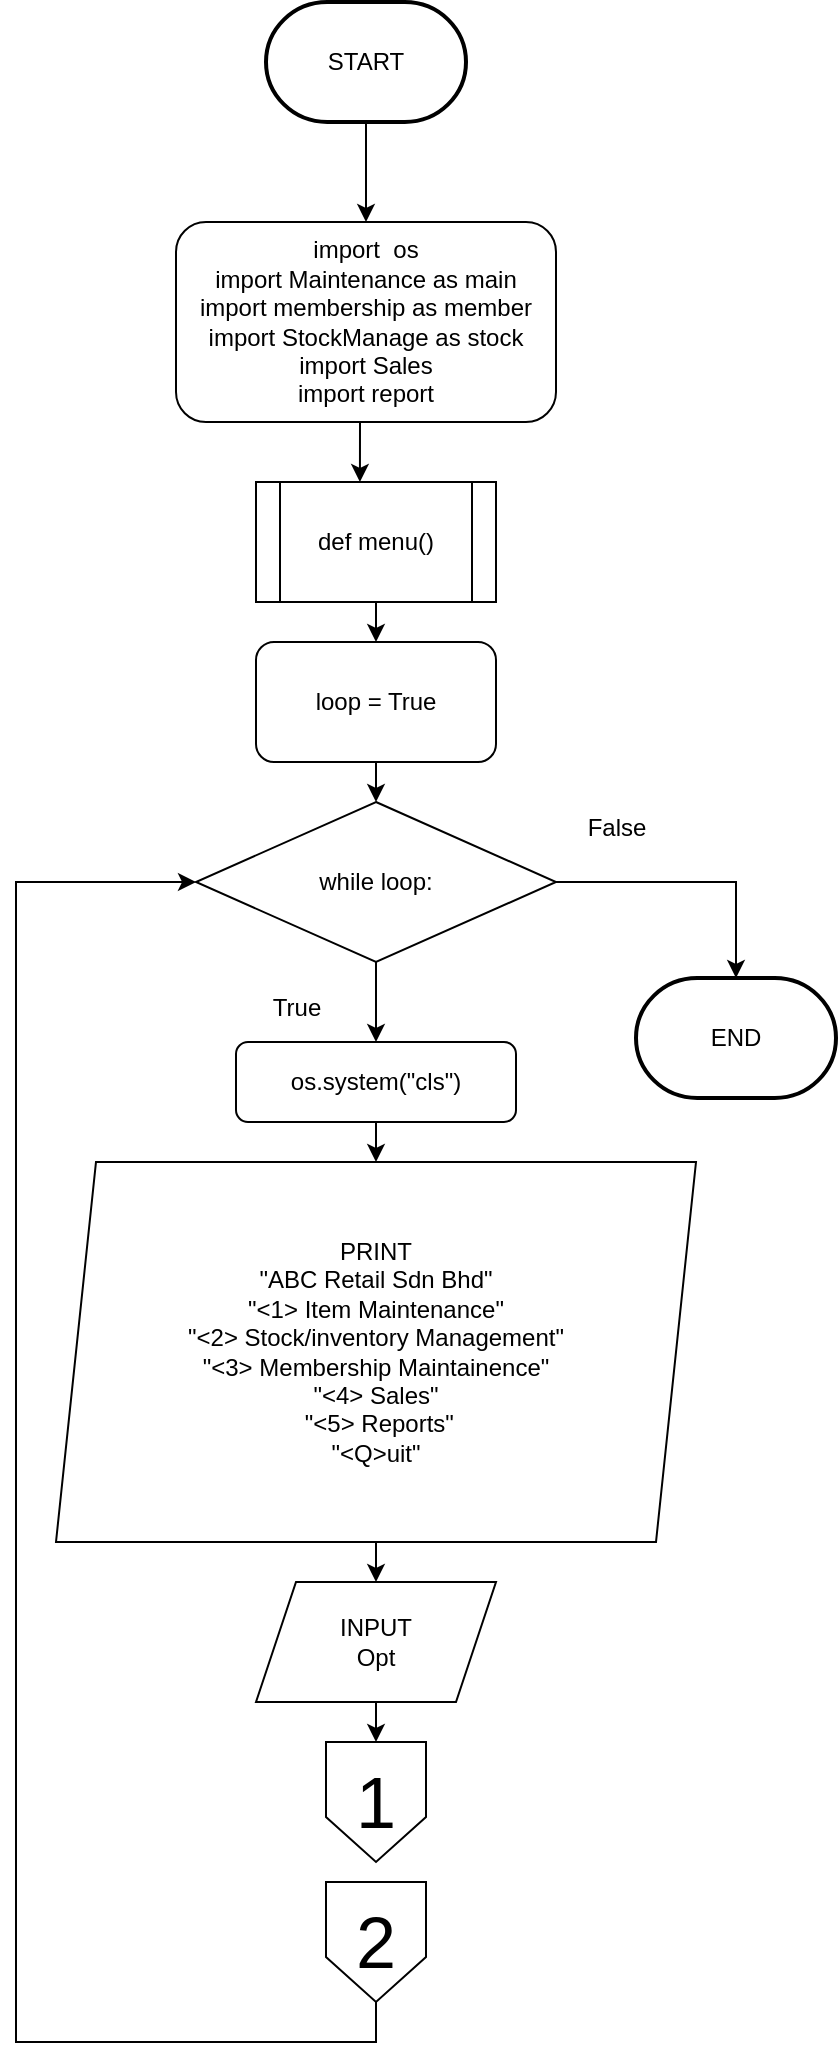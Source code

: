 <mxfile version="22.0.2" type="device" pages="2">
  <diagram name="Page-1" id="pvWYKL_-Vn22JHU6CKeb">
    <mxGraphModel dx="864" dy="516" grid="1" gridSize="10" guides="1" tooltips="1" connect="1" arrows="1" fold="1" page="1" pageScale="1" pageWidth="827" pageHeight="1169" math="0" shadow="0">
      <root>
        <mxCell id="0" />
        <mxCell id="1" parent="0" />
        <mxCell id="eLumcGsLeYAGEEUttIY6-9" style="edgeStyle=orthogonalEdgeStyle;rounded=0;orthogonalLoop=1;jettySize=auto;html=1;exitX=0.5;exitY=1;exitDx=0;exitDy=0;exitPerimeter=0;entryX=0.5;entryY=0;entryDx=0;entryDy=0;" parent="1" source="gNGJrF6s9Z1wAi_ttvu8-1" target="oYzVZRyx_BvMzg4kwmhu-1" edge="1">
          <mxGeometry relative="1" as="geometry">
            <mxPoint x="375" y="130" as="targetPoint" />
          </mxGeometry>
        </mxCell>
        <mxCell id="gNGJrF6s9Z1wAi_ttvu8-1" value="START" style="strokeWidth=2;html=1;shape=mxgraph.flowchart.terminator;whiteSpace=wrap;" parent="1" vertex="1">
          <mxGeometry x="325" y="40" width="100" height="60" as="geometry" />
        </mxCell>
        <mxCell id="eLumcGsLeYAGEEUttIY6-5" style="edgeStyle=orthogonalEdgeStyle;rounded=0;orthogonalLoop=1;jettySize=auto;html=1;exitX=0.5;exitY=1;exitDx=0;exitDy=0;entryX=0.5;entryY=0;entryDx=0;entryDy=0;" parent="1" source="eLumcGsLeYAGEEUttIY6-1" target="eLumcGsLeYAGEEUttIY6-2" edge="1">
          <mxGeometry relative="1" as="geometry" />
        </mxCell>
        <mxCell id="eLumcGsLeYAGEEUttIY6-1" value="def menu()" style="shape=process;whiteSpace=wrap;html=1;backgroundOutline=1;" parent="1" vertex="1">
          <mxGeometry x="320" y="280" width="120" height="60" as="geometry" />
        </mxCell>
        <mxCell id="mH-LQGyQvYx6r8I2opjq-2" style="edgeStyle=orthogonalEdgeStyle;rounded=0;orthogonalLoop=1;jettySize=auto;html=1;exitX=0.5;exitY=1;exitDx=0;exitDy=0;entryX=0.5;entryY=0;entryDx=0;entryDy=0;" parent="1" source="eLumcGsLeYAGEEUttIY6-2" target="mH-LQGyQvYx6r8I2opjq-1" edge="1">
          <mxGeometry relative="1" as="geometry" />
        </mxCell>
        <mxCell id="eLumcGsLeYAGEEUttIY6-2" value="loop = True" style="rounded=1;whiteSpace=wrap;html=1;" parent="1" vertex="1">
          <mxGeometry x="320" y="360" width="120" height="60" as="geometry" />
        </mxCell>
        <mxCell id="02wPXwECCIyAUw_EmtUw-2" style="edgeStyle=orthogonalEdgeStyle;rounded=0;orthogonalLoop=1;jettySize=auto;html=1;exitX=0.5;exitY=1;exitDx=0;exitDy=0;entryX=0.5;entryY=0;entryDx=0;entryDy=0;" parent="1" source="eLumcGsLeYAGEEUttIY6-7" target="eLumcGsLeYAGEEUttIY6-12" edge="1">
          <mxGeometry relative="1" as="geometry" />
        </mxCell>
        <mxCell id="eLumcGsLeYAGEEUttIY6-7" value="&lt;div style=&quot;&quot;&gt;os.system(&quot;cls&quot;)&lt;/div&gt;" style="rounded=1;whiteSpace=wrap;html=1;align=center;" parent="1" vertex="1">
          <mxGeometry x="310" y="560" width="140" height="40" as="geometry" />
        </mxCell>
        <mxCell id="eLumcGsLeYAGEEUttIY6-16" style="edgeStyle=orthogonalEdgeStyle;rounded=0;orthogonalLoop=1;jettySize=auto;html=1;exitX=0.5;exitY=1;exitDx=0;exitDy=0;entryX=0.5;entryY=0;entryDx=0;entryDy=0;" parent="1" source="eLumcGsLeYAGEEUttIY6-12" target="eLumcGsLeYAGEEUttIY6-15" edge="1">
          <mxGeometry relative="1" as="geometry" />
        </mxCell>
        <mxCell id="eLumcGsLeYAGEEUttIY6-12" value="PRINT&lt;br&gt;&lt;div&gt;&quot;ABC Retail Sdn Bhd&quot;&lt;/div&gt;&lt;div&gt;&lt;span style=&quot;background-color: initial;&quot;&gt;&quot;&amp;lt;1&amp;gt; Item Maintenance&quot;&lt;/span&gt;&lt;br&gt;&lt;/div&gt;&lt;div&gt;&quot;&amp;lt;2&amp;gt; Stock/inventory Management&quot;&lt;/div&gt;&lt;div&gt;&quot;&amp;lt;3&amp;gt; Membership Maintainence&quot;&lt;/div&gt;&lt;div&gt;&quot;&amp;lt;4&amp;gt; Sales&quot;&lt;/div&gt;&lt;div&gt;&amp;nbsp;&quot;&amp;lt;5&amp;gt; Reports&quot;&lt;/div&gt;&lt;div&gt;&quot;&amp;lt;Q&amp;gt;uit&quot;&lt;/div&gt;" style="shape=parallelogram;perimeter=parallelogramPerimeter;whiteSpace=wrap;html=1;fixedSize=1;" parent="1" vertex="1">
          <mxGeometry x="220" y="620" width="320" height="190" as="geometry" />
        </mxCell>
        <mxCell id="ppaTgGI0rBOgeJ15r75p-4" style="edgeStyle=orthogonalEdgeStyle;rounded=0;orthogonalLoop=1;jettySize=auto;html=1;exitX=0.5;exitY=1;exitDx=0;exitDy=0;entryX=0.5;entryY=0;entryDx=0;entryDy=0;" edge="1" parent="1" source="eLumcGsLeYAGEEUttIY6-15" target="ppaTgGI0rBOgeJ15r75p-1">
          <mxGeometry relative="1" as="geometry" />
        </mxCell>
        <mxCell id="eLumcGsLeYAGEEUttIY6-15" value="INPUT&lt;br&gt;Opt" style="shape=parallelogram;perimeter=parallelogramPerimeter;whiteSpace=wrap;html=1;fixedSize=1;" parent="1" vertex="1">
          <mxGeometry x="320" y="830" width="120" height="60" as="geometry" />
        </mxCell>
        <mxCell id="mH-LQGyQvYx6r8I2opjq-4" style="edgeStyle=orthogonalEdgeStyle;rounded=0;orthogonalLoop=1;jettySize=auto;html=1;exitX=0.5;exitY=1;exitDx=0;exitDy=0;" parent="1" source="mH-LQGyQvYx6r8I2opjq-1" target="eLumcGsLeYAGEEUttIY6-7" edge="1">
          <mxGeometry relative="1" as="geometry" />
        </mxCell>
        <mxCell id="qaITigZ-z0Xobd-USZ8p-2" style="edgeStyle=orthogonalEdgeStyle;rounded=0;orthogonalLoop=1;jettySize=auto;html=1;exitX=1;exitY=0.5;exitDx=0;exitDy=0;" parent="1" source="mH-LQGyQvYx6r8I2opjq-1" target="02wPXwECCIyAUw_EmtUw-1" edge="1">
          <mxGeometry relative="1" as="geometry" />
        </mxCell>
        <mxCell id="mH-LQGyQvYx6r8I2opjq-1" value="while loop:" style="rhombus;whiteSpace=wrap;html=1;" parent="1" vertex="1">
          <mxGeometry x="290" y="440" width="180" height="80" as="geometry" />
        </mxCell>
        <mxCell id="oYzVZRyx_BvMzg4kwmhu-1" value="import&amp;nbsp; os&lt;br style=&quot;border-color: var(--border-color);&quot;&gt;&lt;div style=&quot;border-color: var(--border-color);&quot;&gt;import Maintenance as main&lt;/div&gt;&lt;div style=&quot;border-color: var(--border-color);&quot;&gt;import membership as member&lt;/div&gt;&lt;div style=&quot;border-color: var(--border-color);&quot;&gt;import StockManage as stock&lt;/div&gt;&lt;div style=&quot;border-color: var(--border-color);&quot;&gt;import Sales&lt;/div&gt;&lt;div style=&quot;border-color: var(--border-color);&quot;&gt;import report&lt;/div&gt;" style="rounded=1;whiteSpace=wrap;html=1;" parent="1" vertex="1">
          <mxGeometry x="280" y="150" width="190" height="100" as="geometry" />
        </mxCell>
        <mxCell id="oYzVZRyx_BvMzg4kwmhu-2" style="edgeStyle=orthogonalEdgeStyle;rounded=0;orthogonalLoop=1;jettySize=auto;html=1;exitX=0.5;exitY=1;exitDx=0;exitDy=0;entryX=0.433;entryY=0;entryDx=0;entryDy=0;entryPerimeter=0;" parent="1" source="oYzVZRyx_BvMzg4kwmhu-1" target="eLumcGsLeYAGEEUttIY6-1" edge="1">
          <mxGeometry relative="1" as="geometry" />
        </mxCell>
        <mxCell id="oYzVZRyx_BvMzg4kwmhu-3" value="True" style="text;html=1;align=center;verticalAlign=middle;resizable=0;points=[];autosize=1;strokeColor=none;fillColor=none;" parent="1" vertex="1">
          <mxGeometry x="315" y="528" width="50" height="30" as="geometry" />
        </mxCell>
        <mxCell id="02wPXwECCIyAUw_EmtUw-1" value="END" style="strokeWidth=2;html=1;shape=mxgraph.flowchart.terminator;whiteSpace=wrap;" parent="1" vertex="1">
          <mxGeometry x="510" y="528" width="100" height="60" as="geometry" />
        </mxCell>
        <mxCell id="qaITigZ-z0Xobd-USZ8p-3" value="False" style="text;html=1;align=center;verticalAlign=middle;resizable=0;points=[];autosize=1;strokeColor=none;fillColor=none;" parent="1" vertex="1">
          <mxGeometry x="475" y="438" width="50" height="30" as="geometry" />
        </mxCell>
        <mxCell id="ppaTgGI0rBOgeJ15r75p-1" value="&lt;font style=&quot;font-size: 36px;&quot;&gt;1&lt;/font&gt;" style="shape=offPageConnector;whiteSpace=wrap;html=1;" vertex="1" parent="1">
          <mxGeometry x="355" y="910" width="50" height="60" as="geometry" />
        </mxCell>
        <mxCell id="ppaTgGI0rBOgeJ15r75p-3" style="edgeStyle=orthogonalEdgeStyle;rounded=0;orthogonalLoop=1;jettySize=auto;html=1;exitX=0.5;exitY=1;exitDx=0;exitDy=0;entryX=0;entryY=0.5;entryDx=0;entryDy=0;" edge="1" parent="1" source="ppaTgGI0rBOgeJ15r75p-2" target="mH-LQGyQvYx6r8I2opjq-1">
          <mxGeometry relative="1" as="geometry">
            <Array as="points">
              <mxPoint x="380" y="1060" />
              <mxPoint x="200" y="1060" />
              <mxPoint x="200" y="480" />
            </Array>
          </mxGeometry>
        </mxCell>
        <mxCell id="ppaTgGI0rBOgeJ15r75p-2" value="&lt;font style=&quot;font-size: 36px;&quot;&gt;2&lt;/font&gt;" style="shape=offPageConnector;whiteSpace=wrap;html=1;" vertex="1" parent="1">
          <mxGeometry x="355" y="980" width="50" height="60" as="geometry" />
        </mxCell>
      </root>
    </mxGraphModel>
  </diagram>
  <diagram id="THpB6Vwanwu9E2xA2fa-" name="Page-2">
    <mxGraphModel dx="1016" dy="1776" grid="1" gridSize="10" guides="1" tooltips="1" connect="1" arrows="1" fold="1" page="1" pageScale="1" pageWidth="827" pageHeight="1169" math="0" shadow="0">
      <root>
        <mxCell id="0" />
        <mxCell id="1" parent="0" />
        <mxCell id="lRWClCMstVf7WPKX0AIL-4" value="True" style="text;html=1;strokeColor=none;fillColor=none;align=center;verticalAlign=middle;whiteSpace=wrap;rounded=0;" parent="1" vertex="1">
          <mxGeometry x="150" y="170" width="60" height="30" as="geometry" />
        </mxCell>
        <mxCell id="WHeVGBCGnXkhvYLiNTyB-8" style="edgeStyle=orthogonalEdgeStyle;rounded=0;orthogonalLoop=1;jettySize=auto;html=1;exitX=0.5;exitY=1;exitDx=0;exitDy=0;entryX=0.5;entryY=0;entryDx=0;entryDy=0;" edge="1" parent="1" source="lRWClCMstVf7WPKX0AIL-10" target="zAQkPUMZ2etP7mfMLIDu-18">
          <mxGeometry relative="1" as="geometry" />
        </mxCell>
        <mxCell id="lRWClCMstVf7WPKX0AIL-10" value="main.ItemMain()" style="rounded=1;whiteSpace=wrap;html=1;" parent="1" vertex="1">
          <mxGeometry y="330" width="120" height="60" as="geometry" />
        </mxCell>
        <mxCell id="lRWClCMstVf7WPKX0AIL-11" value="stock.InvManag()" style="rounded=1;whiteSpace=wrap;html=1;" parent="1" vertex="1">
          <mxGeometry x="100" y="420" width="120" height="60" as="geometry" />
        </mxCell>
        <mxCell id="zAQkPUMZ2etP7mfMLIDu-12" style="edgeStyle=orthogonalEdgeStyle;rounded=0;orthogonalLoop=1;jettySize=auto;html=1;exitX=0.25;exitY=1;exitDx=0;exitDy=0;entryX=0.5;entryY=0;entryDx=0;entryDy=0;" parent="1" source="lRWClCMstVf7WPKX0AIL-13" target="zAQkPUMZ2etP7mfMLIDu-11" edge="1">
          <mxGeometry relative="1" as="geometry">
            <mxPoint x="280" y="950" as="targetPoint" />
          </mxGeometry>
        </mxCell>
        <mxCell id="lRWClCMstVf7WPKX0AIL-13" value="member.memberM()" style="rounded=1;whiteSpace=wrap;html=1;" parent="1" vertex="1">
          <mxGeometry x="205" y="550" width="120" height="60" as="geometry" />
        </mxCell>
        <mxCell id="zAQkPUMZ2etP7mfMLIDu-8" style="edgeStyle=orthogonalEdgeStyle;rounded=0;orthogonalLoop=1;jettySize=auto;html=1;exitX=0.5;exitY=1;exitDx=0;exitDy=0;entryX=0.5;entryY=0;entryDx=0;entryDy=0;" parent="1" source="lRWClCMstVf7WPKX0AIL-15" target="zAQkPUMZ2etP7mfMLIDu-6" edge="1">
          <mxGeometry relative="1" as="geometry" />
        </mxCell>
        <mxCell id="lRWClCMstVf7WPKX0AIL-15" value="Sales.sale()" style="rounded=1;whiteSpace=wrap;html=1;" parent="1" vertex="1">
          <mxGeometry x="305" y="670" width="120" height="60" as="geometry" />
        </mxCell>
        <mxCell id="zAQkPUMZ2etP7mfMLIDu-4" style="edgeStyle=orthogonalEdgeStyle;rounded=0;orthogonalLoop=1;jettySize=auto;html=1;exitX=0.5;exitY=1;exitDx=0;exitDy=0;entryX=0;entryY=0.5;entryDx=0;entryDy=0;" parent="1" source="lRWClCMstVf7WPKX0AIL-17" target="zAQkPUMZ2etP7mfMLIDu-3" edge="1">
          <mxGeometry relative="1" as="geometry" />
        </mxCell>
        <mxCell id="lRWClCMstVf7WPKX0AIL-17" value="report.report()" style="rounded=1;whiteSpace=wrap;html=1;" parent="1" vertex="1">
          <mxGeometry x="420" y="750" width="120" height="60" as="geometry" />
        </mxCell>
        <mxCell id="zAQkPUMZ2etP7mfMLIDu-5" style="edgeStyle=orthogonalEdgeStyle;rounded=0;orthogonalLoop=1;jettySize=auto;html=1;exitX=0.5;exitY=1;exitDx=0;exitDy=0;entryX=1;entryY=0.5;entryDx=0;entryDy=0;" parent="1" source="lRWClCMstVf7WPKX0AIL-18" target="zAQkPUMZ2etP7mfMLIDu-3" edge="1">
          <mxGeometry relative="1" as="geometry" />
        </mxCell>
        <mxCell id="lRWClCMstVf7WPKX0AIL-18" value="PRINT&lt;br&gt;&quot;Invalid Input&quot;" style="shape=parallelogram;perimeter=parallelogramPerimeter;whiteSpace=wrap;html=1;fixedSize=1;" parent="1" vertex="1">
          <mxGeometry x="644" y="750" width="180" height="60" as="geometry" />
        </mxCell>
        <mxCell id="UVfGVoTlfthyFdkSEK8p-11" style="edgeStyle=orthogonalEdgeStyle;rounded=0;orthogonalLoop=1;jettySize=auto;html=1;exitX=0;exitY=0.5;exitDx=0;exitDy=0;entryX=0.5;entryY=0;entryDx=0;entryDy=0;" parent="1" source="XQDPp6GBqCCkRfI6v3cZ-1" target="XQDPp6GBqCCkRfI6v3cZ-3" edge="1">
          <mxGeometry relative="1" as="geometry" />
        </mxCell>
        <mxCell id="UVfGVoTlfthyFdkSEK8p-18" style="edgeStyle=orthogonalEdgeStyle;rounded=0;orthogonalLoop=1;jettySize=auto;html=1;exitX=1;exitY=0.5;exitDx=0;exitDy=0;entryX=0.5;entryY=0;entryDx=0;entryDy=0;" parent="1" source="XQDPp6GBqCCkRfI6v3cZ-1" target="UVfGVoTlfthyFdkSEK8p-17" edge="1">
          <mxGeometry relative="1" as="geometry" />
        </mxCell>
        <mxCell id="XQDPp6GBqCCkRfI6v3cZ-1" value="if digit" style="rhombus;whiteSpace=wrap;html=1;" parent="1" vertex="1">
          <mxGeometry x="200" y="150" width="170" height="80" as="geometry" />
        </mxCell>
        <mxCell id="XQDPp6GBqCCkRfI6v3cZ-12" style="edgeStyle=orthogonalEdgeStyle;rounded=0;orthogonalLoop=1;jettySize=auto;html=1;exitX=1;exitY=0.5;exitDx=0;exitDy=0;" parent="1" source="XQDPp6GBqCCkRfI6v3cZ-3" target="XQDPp6GBqCCkRfI6v3cZ-4" edge="1">
          <mxGeometry relative="1" as="geometry" />
        </mxCell>
        <mxCell id="UVfGVoTlfthyFdkSEK8p-4" style="edgeStyle=orthogonalEdgeStyle;rounded=0;orthogonalLoop=1;jettySize=auto;html=1;exitX=0;exitY=0.5;exitDx=0;exitDy=0;entryX=0.5;entryY=0;entryDx=0;entryDy=0;" parent="1" source="XQDPp6GBqCCkRfI6v3cZ-3" target="lRWClCMstVf7WPKX0AIL-10" edge="1">
          <mxGeometry relative="1" as="geometry" />
        </mxCell>
        <mxCell id="XQDPp6GBqCCkRfI6v3cZ-3" value="if Opt == &quot;1&quot;:" style="rhombus;whiteSpace=wrap;html=1;" parent="1" vertex="1">
          <mxGeometry x="80" y="230" width="170" height="80" as="geometry" />
        </mxCell>
        <mxCell id="XQDPp6GBqCCkRfI6v3cZ-14" style="edgeStyle=orthogonalEdgeStyle;rounded=0;orthogonalLoop=1;jettySize=auto;html=1;exitX=1;exitY=0.5;exitDx=0;exitDy=0;entryX=0.5;entryY=0;entryDx=0;entryDy=0;" parent="1" source="XQDPp6GBqCCkRfI6v3cZ-4" target="XQDPp6GBqCCkRfI6v3cZ-5" edge="1">
          <mxGeometry relative="1" as="geometry" />
        </mxCell>
        <mxCell id="WHeVGBCGnXkhvYLiNTyB-2" style="edgeStyle=orthogonalEdgeStyle;rounded=0;orthogonalLoop=1;jettySize=auto;html=1;exitX=0;exitY=0.5;exitDx=0;exitDy=0;entryX=0.5;entryY=0;entryDx=0;entryDy=0;" edge="1" parent="1" source="XQDPp6GBqCCkRfI6v3cZ-4" target="lRWClCMstVf7WPKX0AIL-11">
          <mxGeometry relative="1" as="geometry" />
        </mxCell>
        <mxCell id="XQDPp6GBqCCkRfI6v3cZ-4" value="elif Opt == &quot;2&quot;:" style="rhombus;whiteSpace=wrap;html=1;" parent="1" vertex="1">
          <mxGeometry x="190" y="300" width="170" height="80" as="geometry" />
        </mxCell>
        <mxCell id="XQDPp6GBqCCkRfI6v3cZ-17" style="edgeStyle=orthogonalEdgeStyle;rounded=0;orthogonalLoop=1;jettySize=auto;html=1;exitX=1;exitY=0.5;exitDx=0;exitDy=0;" parent="1" source="XQDPp6GBqCCkRfI6v3cZ-5" target="XQDPp6GBqCCkRfI6v3cZ-6" edge="1">
          <mxGeometry relative="1" as="geometry" />
        </mxCell>
        <mxCell id="UVfGVoTlfthyFdkSEK8p-7" style="edgeStyle=orthogonalEdgeStyle;rounded=0;orthogonalLoop=1;jettySize=auto;html=1;exitX=0;exitY=0.5;exitDx=0;exitDy=0;entryX=0.5;entryY=0;entryDx=0;entryDy=0;" parent="1" source="XQDPp6GBqCCkRfI6v3cZ-5" target="lRWClCMstVf7WPKX0AIL-13" edge="1">
          <mxGeometry relative="1" as="geometry" />
        </mxCell>
        <mxCell id="XQDPp6GBqCCkRfI6v3cZ-5" value="elif Opt == &quot;3&quot;:" style="rhombus;whiteSpace=wrap;html=1;" parent="1" vertex="1">
          <mxGeometry x="299" y="440" width="170" height="80" as="geometry" />
        </mxCell>
        <mxCell id="XQDPp6GBqCCkRfI6v3cZ-19" style="edgeStyle=orthogonalEdgeStyle;rounded=0;orthogonalLoop=1;jettySize=auto;html=1;exitX=1;exitY=0.5;exitDx=0;exitDy=0;entryX=0.5;entryY=0;entryDx=0;entryDy=0;" parent="1" source="XQDPp6GBqCCkRfI6v3cZ-6" target="XQDPp6GBqCCkRfI6v3cZ-7" edge="1">
          <mxGeometry relative="1" as="geometry" />
        </mxCell>
        <mxCell id="UVfGVoTlfthyFdkSEK8p-8" style="edgeStyle=orthogonalEdgeStyle;rounded=0;orthogonalLoop=1;jettySize=auto;html=1;exitX=0;exitY=0.5;exitDx=0;exitDy=0;entryX=0.5;entryY=0;entryDx=0;entryDy=0;" parent="1" source="XQDPp6GBqCCkRfI6v3cZ-6" target="lRWClCMstVf7WPKX0AIL-15" edge="1">
          <mxGeometry relative="1" as="geometry" />
        </mxCell>
        <mxCell id="XQDPp6GBqCCkRfI6v3cZ-6" value="elif Opt == &quot;4&quot;:" style="rhombus;whiteSpace=wrap;html=1;" parent="1" vertex="1">
          <mxGeometry x="405" y="570" width="170" height="80" as="geometry" />
        </mxCell>
        <mxCell id="WHeVGBCGnXkhvYLiNTyB-4" style="edgeStyle=orthogonalEdgeStyle;rounded=0;orthogonalLoop=1;jettySize=auto;html=1;exitX=0;exitY=0.5;exitDx=0;exitDy=0;entryX=0.5;entryY=0;entryDx=0;entryDy=0;" edge="1" parent="1" source="XQDPp6GBqCCkRfI6v3cZ-7" target="lRWClCMstVf7WPKX0AIL-17">
          <mxGeometry relative="1" as="geometry" />
        </mxCell>
        <mxCell id="WHeVGBCGnXkhvYLiNTyB-5" style="edgeStyle=orthogonalEdgeStyle;rounded=0;orthogonalLoop=1;jettySize=auto;html=1;exitX=1;exitY=0.5;exitDx=0;exitDy=0;entryX=0.5;entryY=0;entryDx=0;entryDy=0;" edge="1" parent="1" source="XQDPp6GBqCCkRfI6v3cZ-7" target="lRWClCMstVf7WPKX0AIL-18">
          <mxGeometry relative="1" as="geometry" />
        </mxCell>
        <mxCell id="XQDPp6GBqCCkRfI6v3cZ-7" value="elif Opt == &quot;5&quot;:" style="rhombus;whiteSpace=wrap;html=1;" parent="1" vertex="1">
          <mxGeometry x="520" y="660" width="170" height="80" as="geometry" />
        </mxCell>
        <mxCell id="XQDPp6GBqCCkRfI6v3cZ-21" value="&lt;span style=&quot;color: rgb(0, 0, 0); font-family: Helvetica; font-size: 12px; font-style: normal; font-variant-ligatures: normal; font-variant-caps: normal; font-weight: 400; letter-spacing: normal; orphans: 2; text-indent: 0px; text-transform: none; widows: 2; word-spacing: 0px; -webkit-text-stroke-width: 0px; background-color: rgb(251, 251, 251); text-decoration-thickness: initial; text-decoration-style: initial; text-decoration-color: initial; float: none; display: inline !important;&quot;&gt;True&lt;/span&gt;" style="text;whiteSpace=wrap;html=1;align=center;" parent="1" vertex="1">
          <mxGeometry x="40" y="250" width="60" height="40" as="geometry" />
        </mxCell>
        <mxCell id="XQDPp6GBqCCkRfI6v3cZ-23" value="&lt;span style=&quot;color: rgb(0, 0, 0); font-family: Helvetica; font-size: 12px; font-style: normal; font-variant-ligatures: normal; font-variant-caps: normal; font-weight: 400; letter-spacing: normal; orphans: 2; text-align: center; text-indent: 0px; text-transform: none; widows: 2; word-spacing: 0px; -webkit-text-stroke-width: 0px; background-color: rgb(251, 251, 251); text-decoration-thickness: initial; text-decoration-style: initial; text-decoration-color: initial; float: none; display: inline !important;&quot;&gt;True&lt;/span&gt;" style="text;whiteSpace=wrap;html=1;" parent="1" vertex="1">
          <mxGeometry x="225" y="510" width="60" height="40" as="geometry" />
        </mxCell>
        <mxCell id="XQDPp6GBqCCkRfI6v3cZ-24" value="&lt;span style=&quot;color: rgb(0, 0, 0); font-family: Helvetica; font-size: 12px; font-style: normal; font-variant-ligatures: normal; font-variant-caps: normal; font-weight: 400; letter-spacing: normal; orphans: 2; text-align: center; text-indent: 0px; text-transform: none; widows: 2; word-spacing: 0px; -webkit-text-stroke-width: 0px; background-color: rgb(251, 251, 251); text-decoration-thickness: initial; text-decoration-style: initial; text-decoration-color: initial; float: none; display: inline !important;&quot;&gt;True&lt;/span&gt;" style="text;whiteSpace=wrap;html=1;" parent="1" vertex="1">
          <mxGeometry x="335" y="620" width="60" height="40" as="geometry" />
        </mxCell>
        <mxCell id="XQDPp6GBqCCkRfI6v3cZ-26" value="&lt;div style=&quot;text-align: center;&quot;&gt;&lt;span style=&quot;background-color: initial;&quot;&gt;False&lt;/span&gt;&lt;/div&gt;" style="text;whiteSpace=wrap;html=1;" parent="1" vertex="1">
          <mxGeometry x="370" y="170" width="60" height="40" as="geometry" />
        </mxCell>
        <mxCell id="XQDPp6GBqCCkRfI6v3cZ-27" value="&lt;div style=&quot;text-align: center;&quot;&gt;&lt;span style=&quot;background-color: initial;&quot;&gt;False&lt;/span&gt;&lt;/div&gt;" style="text;whiteSpace=wrap;html=1;" parent="1" vertex="1">
          <mxGeometry x="245" y="250" width="60" height="40" as="geometry" />
        </mxCell>
        <mxCell id="XQDPp6GBqCCkRfI6v3cZ-28" value="&lt;div style=&quot;text-align: center;&quot;&gt;&lt;span style=&quot;background-color: initial;&quot;&gt;False&lt;/span&gt;&lt;/div&gt;" style="text;whiteSpace=wrap;html=1;" parent="1" vertex="1">
          <mxGeometry x="345" y="370" width="60" height="40" as="geometry" />
        </mxCell>
        <mxCell id="XQDPp6GBqCCkRfI6v3cZ-29" value="&lt;div style=&quot;text-align: center;&quot;&gt;&lt;span style=&quot;background-color: initial;&quot;&gt;False&lt;/span&gt;&lt;/div&gt;" style="text;whiteSpace=wrap;html=1;" parent="1" vertex="1">
          <mxGeometry x="450" y="520" width="60" height="40" as="geometry" />
        </mxCell>
        <mxCell id="XQDPp6GBqCCkRfI6v3cZ-30" value="&lt;div style=&quot;text-align: center;&quot;&gt;&lt;span style=&quot;background-color: initial;&quot;&gt;False&lt;/span&gt;&lt;/div&gt;" style="text;whiteSpace=wrap;html=1;" parent="1" vertex="1">
          <mxGeometry x="620" y="620" width="60" height="40" as="geometry" />
        </mxCell>
        <mxCell id="XQDPp6GBqCCkRfI6v3cZ-31" value="&lt;div style=&quot;text-align: center;&quot;&gt;&lt;span style=&quot;background-color: initial;&quot;&gt;False&lt;/span&gt;&lt;/div&gt;" style="text;whiteSpace=wrap;html=1;" parent="1" vertex="1">
          <mxGeometry x="700" y="670" width="60" height="40" as="geometry" />
        </mxCell>
        <mxCell id="UVfGVoTlfthyFdkSEK8p-16" style="edgeStyle=orthogonalEdgeStyle;rounded=0;orthogonalLoop=1;jettySize=auto;html=1;exitX=0.5;exitY=1;exitDx=0;exitDy=0;entryX=0.5;entryY=0;entryDx=0;entryDy=0;" parent="1" source="UVfGVoTlfthyFdkSEK8p-12" target="XQDPp6GBqCCkRfI6v3cZ-1" edge="1">
          <mxGeometry relative="1" as="geometry" />
        </mxCell>
        <mxCell id="UVfGVoTlfthyFdkSEK8p-12" value="digit = main.isDigit(Opt)" style="rounded=1;whiteSpace=wrap;html=1;" parent="1" vertex="1">
          <mxGeometry x="225" y="70" width="120" height="60" as="geometry" />
        </mxCell>
        <mxCell id="d2vg4HKp562m2X5roHTL-3" style="edgeStyle=orthogonalEdgeStyle;rounded=0;orthogonalLoop=1;jettySize=auto;html=1;exitX=0;exitY=0.5;exitDx=0;exitDy=0;entryX=0.5;entryY=0;entryDx=0;entryDy=0;" parent="1" source="UVfGVoTlfthyFdkSEK8p-17" target="SzrBUzbX8Fu_cRYEtcBO-1" edge="1">
          <mxGeometry relative="1" as="geometry" />
        </mxCell>
        <mxCell id="d2vg4HKp562m2X5roHTL-7" style="edgeStyle=orthogonalEdgeStyle;rounded=0;orthogonalLoop=1;jettySize=auto;html=1;exitX=1;exitY=0.5;exitDx=0;exitDy=0;entryX=0.5;entryY=0;entryDx=0;entryDy=0;" parent="1" source="UVfGVoTlfthyFdkSEK8p-17" target="d2vg4HKp562m2X5roHTL-6" edge="1">
          <mxGeometry relative="1" as="geometry" />
        </mxCell>
        <mxCell id="UVfGVoTlfthyFdkSEK8p-17" value="if Opt == &quot;Q&quot;:" style="rhombus;whiteSpace=wrap;html=1;" parent="1" vertex="1">
          <mxGeometry x="589" y="210" width="170" height="80" as="geometry" />
        </mxCell>
        <mxCell id="SzrBUzbX8Fu_cRYEtcBO-4" style="edgeStyle=orthogonalEdgeStyle;rounded=0;orthogonalLoop=1;jettySize=auto;html=1;exitX=0.5;exitY=1;exitDx=0;exitDy=0;entryX=0.5;entryY=0;entryDx=0;entryDy=0;" parent="1" source="SzrBUzbX8Fu_cRYEtcBO-1" target="SzrBUzbX8Fu_cRYEtcBO-3" edge="1">
          <mxGeometry relative="1" as="geometry" />
        </mxCell>
        <mxCell id="SzrBUzbX8Fu_cRYEtcBO-1" value="PRINT&lt;br&gt;&quot;Successfully Quit&quot;" style="shape=parallelogram;perimeter=parallelogramPerimeter;whiteSpace=wrap;html=1;fixedSize=1;" parent="1" vertex="1">
          <mxGeometry x="414" y="290" width="230" height="80" as="geometry" />
        </mxCell>
        <mxCell id="zAQkPUMZ2etP7mfMLIDu-22" style="edgeStyle=orthogonalEdgeStyle;rounded=0;orthogonalLoop=1;jettySize=auto;html=1;exitX=0.5;exitY=1;exitDx=0;exitDy=0;entryX=0;entryY=0.5;entryDx=0;entryDy=0;" parent="1" source="SzrBUzbX8Fu_cRYEtcBO-3" target="zAQkPUMZ2etP7mfMLIDu-21" edge="1">
          <mxGeometry relative="1" as="geometry" />
        </mxCell>
        <mxCell id="SzrBUzbX8Fu_cRYEtcBO-3" value="loop = False" style="rounded=1;whiteSpace=wrap;html=1;" parent="1" vertex="1">
          <mxGeometry x="469" y="410" width="120" height="60" as="geometry" />
        </mxCell>
        <mxCell id="d2vg4HKp562m2X5roHTL-4" value="True" style="text;html=1;strokeColor=none;fillColor=none;align=center;verticalAlign=middle;whiteSpace=wrap;rounded=0;" parent="1" vertex="1">
          <mxGeometry x="535" y="220" width="60" height="30" as="geometry" />
        </mxCell>
        <mxCell id="d2vg4HKp562m2X5roHTL-5" value="&lt;div style=&quot;text-align: center;&quot;&gt;&lt;span style=&quot;background-color: initial;&quot;&gt;False&lt;/span&gt;&lt;/div&gt;" style="text;whiteSpace=wrap;html=1;" parent="1" vertex="1">
          <mxGeometry x="755" y="220" width="60" height="40" as="geometry" />
        </mxCell>
        <mxCell id="WHeVGBCGnXkhvYLiNTyB-11" style="edgeStyle=orthogonalEdgeStyle;rounded=0;orthogonalLoop=1;jettySize=auto;html=1;exitX=0.5;exitY=1;exitDx=0;exitDy=0;entryX=0.5;entryY=0;entryDx=0;entryDy=0;" edge="1" parent="1" source="d2vg4HKp562m2X5roHTL-6" target="zAQkPUMZ2etP7mfMLIDu-21">
          <mxGeometry relative="1" as="geometry" />
        </mxCell>
        <mxCell id="d2vg4HKp562m2X5roHTL-6" value="PRINT&lt;br&gt;&quot;Invalid Input, Pls Try Again&quot;" style="shape=parallelogram;perimeter=parallelogramPerimeter;whiteSpace=wrap;html=1;fixedSize=1;" parent="1" vertex="1">
          <mxGeometry x="675" y="290" width="250" height="80" as="geometry" />
        </mxCell>
        <mxCell id="zAQkPUMZ2etP7mfMLIDu-9" style="edgeStyle=orthogonalEdgeStyle;rounded=0;orthogonalLoop=1;jettySize=auto;html=1;exitX=0.5;exitY=1;exitDx=0;exitDy=0;entryX=1;entryY=0.5;entryDx=0;entryDy=0;" parent="1" source="zAQkPUMZ2etP7mfMLIDu-3" target="zAQkPUMZ2etP7mfMLIDu-6" edge="1">
          <mxGeometry relative="1" as="geometry" />
        </mxCell>
        <mxCell id="zAQkPUMZ2etP7mfMLIDu-3" value="" style="ellipse;whiteSpace=wrap;html=1;aspect=fixed;" parent="1" vertex="1">
          <mxGeometry x="595" y="870" width="20" height="20" as="geometry" />
        </mxCell>
        <mxCell id="zAQkPUMZ2etP7mfMLIDu-14" style="edgeStyle=orthogonalEdgeStyle;rounded=0;orthogonalLoop=1;jettySize=auto;html=1;exitX=0.5;exitY=1;exitDx=0;exitDy=0;entryX=1;entryY=0.5;entryDx=0;entryDy=0;" parent="1" source="zAQkPUMZ2etP7mfMLIDu-6" target="zAQkPUMZ2etP7mfMLIDu-11" edge="1">
          <mxGeometry relative="1" as="geometry" />
        </mxCell>
        <mxCell id="zAQkPUMZ2etP7mfMLIDu-6" value="" style="ellipse;whiteSpace=wrap;html=1;aspect=fixed;" parent="1" vertex="1">
          <mxGeometry x="355" y="920" width="20" height="20" as="geometry" />
        </mxCell>
        <mxCell id="zAQkPUMZ2etP7mfMLIDu-16" style="edgeStyle=orthogonalEdgeStyle;rounded=0;orthogonalLoop=1;jettySize=auto;html=1;exitX=0.5;exitY=1;exitDx=0;exitDy=0;entryX=1;entryY=0.5;entryDx=0;entryDy=0;" parent="1" source="zAQkPUMZ2etP7mfMLIDu-11" target="zAQkPUMZ2etP7mfMLIDu-15" edge="1">
          <mxGeometry relative="1" as="geometry" />
        </mxCell>
        <mxCell id="zAQkPUMZ2etP7mfMLIDu-11" value="" style="ellipse;whiteSpace=wrap;html=1;aspect=fixed;" parent="1" vertex="1">
          <mxGeometry x="225" y="950" width="20" height="20" as="geometry" />
        </mxCell>
        <mxCell id="zAQkPUMZ2etP7mfMLIDu-19" style="edgeStyle=orthogonalEdgeStyle;rounded=0;orthogonalLoop=1;jettySize=auto;html=1;exitX=0.5;exitY=1;exitDx=0;exitDy=0;entryX=1;entryY=0.5;entryDx=0;entryDy=0;" parent="1" source="zAQkPUMZ2etP7mfMLIDu-15" target="zAQkPUMZ2etP7mfMLIDu-18" edge="1">
          <mxGeometry relative="1" as="geometry" />
        </mxCell>
        <mxCell id="zAQkPUMZ2etP7mfMLIDu-29" style="edgeStyle=orthogonalEdgeStyle;rounded=0;orthogonalLoop=1;jettySize=auto;html=1;exitX=0.5;exitY=1;exitDx=0;exitDy=0;entryX=0;entryY=0.5;entryDx=0;entryDy=0;" parent="1" source="zAQkPUMZ2etP7mfMLIDu-18" target="zAQkPUMZ2etP7mfMLIDu-28" edge="1">
          <mxGeometry relative="1" as="geometry" />
        </mxCell>
        <mxCell id="zAQkPUMZ2etP7mfMLIDu-18" value="" style="ellipse;whiteSpace=wrap;html=1;aspect=fixed;" parent="1" vertex="1">
          <mxGeometry x="50" y="1030" width="20" height="20" as="geometry" />
        </mxCell>
        <mxCell id="zAQkPUMZ2etP7mfMLIDu-30" style="edgeStyle=orthogonalEdgeStyle;rounded=0;orthogonalLoop=1;jettySize=auto;html=1;exitX=1;exitY=0.5;exitDx=0;exitDy=0;entryX=1;entryY=0.5;entryDx=0;entryDy=0;" parent="1" source="zAQkPUMZ2etP7mfMLIDu-21" target="zAQkPUMZ2etP7mfMLIDu-28" edge="1">
          <mxGeometry relative="1" as="geometry" />
        </mxCell>
        <mxCell id="zAQkPUMZ2etP7mfMLIDu-21" value="" style="ellipse;whiteSpace=wrap;html=1;aspect=fixed;" parent="1" vertex="1">
          <mxGeometry x="785" y="490" width="30" height="30" as="geometry" />
        </mxCell>
        <mxCell id="WHeVGBCGnXkhvYLiNTyB-13" style="edgeStyle=orthogonalEdgeStyle;rounded=0;orthogonalLoop=1;jettySize=auto;html=1;exitX=0.5;exitY=1;exitDx=0;exitDy=0;entryX=0.5;entryY=0;entryDx=0;entryDy=0;" edge="1" parent="1" source="zAQkPUMZ2etP7mfMLIDu-28" target="WHeVGBCGnXkhvYLiNTyB-12">
          <mxGeometry relative="1" as="geometry" />
        </mxCell>
        <mxCell id="zAQkPUMZ2etP7mfMLIDu-28" value="" style="ellipse;whiteSpace=wrap;html=1;aspect=fixed;" parent="1" vertex="1">
          <mxGeometry x="360" y="1070" width="20" height="20" as="geometry" />
        </mxCell>
        <mxCell id="XQDPp6GBqCCkRfI6v3cZ-22" value="&lt;span style=&quot;color: rgb(0, 0, 0); font-family: Helvetica; font-size: 12px; font-style: normal; font-variant-ligatures: normal; font-variant-caps: normal; font-weight: 400; letter-spacing: normal; orphans: 2; text-align: center; text-indent: 0px; text-transform: none; widows: 2; word-spacing: 0px; -webkit-text-stroke-width: 0px; background-color: rgb(251, 251, 251); text-decoration-thickness: initial; text-decoration-style: initial; text-decoration-color: initial; float: none; display: inline !important;&quot;&gt;True&lt;/span&gt;" style="text;whiteSpace=wrap;html=1;" parent="1" vertex="1">
          <mxGeometry x="130" y="370" width="60" height="40" as="geometry" />
        </mxCell>
        <mxCell id="XQDPp6GBqCCkRfI6v3cZ-25" value="&lt;span style=&quot;color: rgb(0, 0, 0); font-family: Helvetica; font-size: 12px; font-style: normal; font-variant-ligatures: normal; font-variant-caps: normal; font-weight: 400; letter-spacing: normal; orphans: 2; text-align: center; text-indent: 0px; text-transform: none; widows: 2; word-spacing: 0px; -webkit-text-stroke-width: 0px; background-color: rgb(251, 251, 251); text-decoration-thickness: initial; text-decoration-style: initial; text-decoration-color: initial; float: none; display: inline !important;&quot;&gt;True&lt;/span&gt;" style="text;whiteSpace=wrap;html=1;" parent="1" vertex="1">
          <mxGeometry x="485" y="670" width="60" height="40" as="geometry" />
        </mxCell>
        <mxCell id="WHeVGBCGnXkhvYLiNTyB-6" value="" style="edgeStyle=orthogonalEdgeStyle;rounded=0;orthogonalLoop=1;jettySize=auto;html=1;exitX=0.25;exitY=1;exitDx=0;exitDy=0;" edge="1" parent="1" source="lRWClCMstVf7WPKX0AIL-11" target="zAQkPUMZ2etP7mfMLIDu-15">
          <mxGeometry relative="1" as="geometry">
            <mxPoint x="130.0" y="1140" as="targetPoint" />
            <mxPoint x="130" y="480" as="sourcePoint" />
          </mxGeometry>
        </mxCell>
        <mxCell id="zAQkPUMZ2etP7mfMLIDu-15" value="" style="ellipse;whiteSpace=wrap;html=1;aspect=fixed;" parent="1" vertex="1">
          <mxGeometry x="120" y="990" width="20" height="20" as="geometry" />
        </mxCell>
        <mxCell id="WHeVGBCGnXkhvYLiNTyB-12" value="&lt;font style=&quot;font-size: 36px;&quot;&gt;2&lt;/font&gt;" style="shape=offPageConnector;whiteSpace=wrap;html=1;" vertex="1" parent="1">
          <mxGeometry x="345" y="1109" width="50" height="60" as="geometry" />
        </mxCell>
        <mxCell id="WHeVGBCGnXkhvYLiNTyB-15" style="edgeStyle=orthogonalEdgeStyle;rounded=0;orthogonalLoop=1;jettySize=auto;html=1;exitX=0.5;exitY=1;exitDx=0;exitDy=0;entryX=0.5;entryY=0;entryDx=0;entryDy=0;" edge="1" parent="1" source="WHeVGBCGnXkhvYLiNTyB-14" target="UVfGVoTlfthyFdkSEK8p-12">
          <mxGeometry relative="1" as="geometry" />
        </mxCell>
        <mxCell id="WHeVGBCGnXkhvYLiNTyB-14" value="&lt;font style=&quot;font-size: 36px;&quot;&gt;1&lt;/font&gt;" style="shape=offPageConnector;whiteSpace=wrap;html=1;" vertex="1" parent="1">
          <mxGeometry x="260" y="-10" width="50" height="60" as="geometry" />
        </mxCell>
      </root>
    </mxGraphModel>
  </diagram>
</mxfile>

